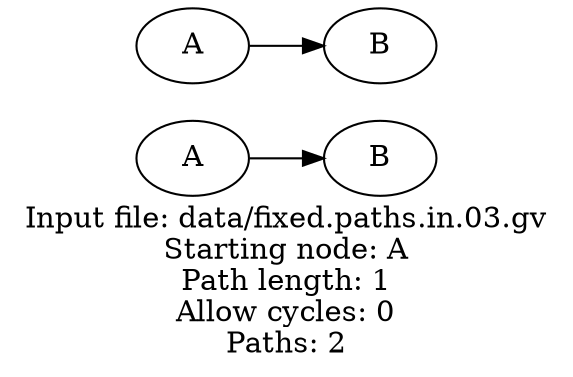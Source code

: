 digraph fixed_length_paths
{
	label = "Input file: data/fixed.paths.in.03.gv\nStarting node: A\nPath length: 1\nAllow cycles: 0\nPaths: 2" rankdir = LR

	"1" [label = "A"]
	"2" [label = "B"]
	"3" [label = "A"]
	"4" [label = "B"]

	"1"  ->  "2"
	"3"  ->  "4"
}
